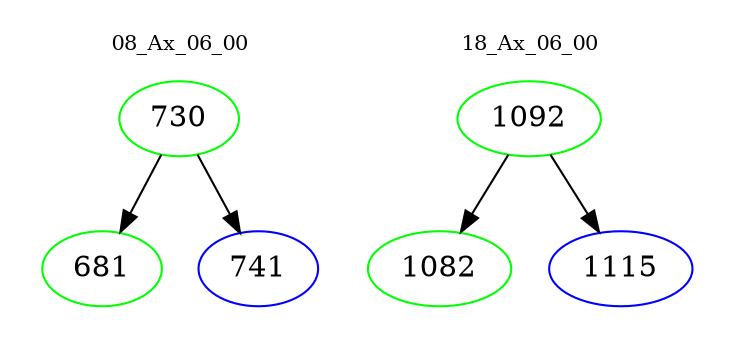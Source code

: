 digraph{
subgraph cluster_0 {
color = white
label = "08_Ax_06_00";
fontsize=10;
T0_730 [label="730", color="green"]
T0_730 -> T0_681 [color="black"]
T0_681 [label="681", color="green"]
T0_730 -> T0_741 [color="black"]
T0_741 [label="741", color="blue"]
}
subgraph cluster_1 {
color = white
label = "18_Ax_06_00";
fontsize=10;
T1_1092 [label="1092", color="green"]
T1_1092 -> T1_1082 [color="black"]
T1_1082 [label="1082", color="green"]
T1_1092 -> T1_1115 [color="black"]
T1_1115 [label="1115", color="blue"]
}
}
